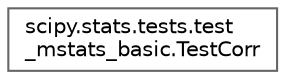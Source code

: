 digraph "Graphical Class Hierarchy"
{
 // LATEX_PDF_SIZE
  bgcolor="transparent";
  edge [fontname=Helvetica,fontsize=10,labelfontname=Helvetica,labelfontsize=10];
  node [fontname=Helvetica,fontsize=10,shape=box,height=0.2,width=0.4];
  rankdir="LR";
  Node0 [id="Node000000",label="scipy.stats.tests.test\l_mstats_basic.TestCorr",height=0.2,width=0.4,color="grey40", fillcolor="white", style="filled",URL="$df/d71/classscipy_1_1stats_1_1tests_1_1test__mstats__basic_1_1TestCorr.html",tooltip=" "];
}
